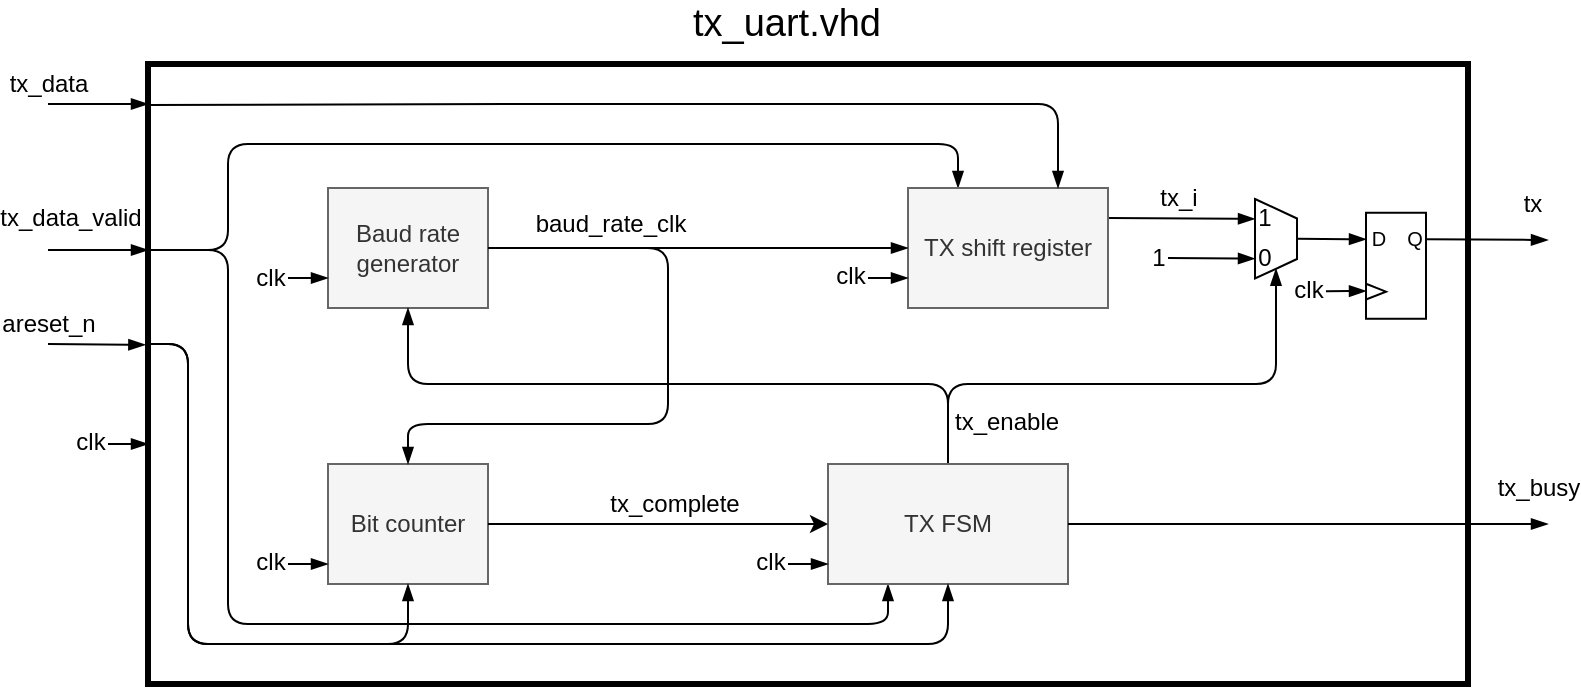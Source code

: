 <mxfile scale="2" border="0">
    <diagram id="yUE5iZ8mLl_cM_Y-DyXM" name="Page-1">
        <mxGraphModel dx="1649" dy="687" grid="1" gridSize="10" guides="1" tooltips="1" connect="1" arrows="1" fold="1" page="1" pageScale="1" pageWidth="827" pageHeight="1169" math="0" shadow="0">
            <root>
                <mxCell id="0"/>
                <mxCell id="1" parent="0"/>
                <mxCell id="11" value="" style="rounded=0;whiteSpace=wrap;html=1;gradientColor=none;fillColor=none;strokeWidth=3;" parent="1" vertex="1">
                    <mxGeometry x="100" y="150" width="660" height="310" as="geometry"/>
                </mxCell>
                <mxCell id="17" style="edgeStyle=none;html=1;entryX=0.25;entryY=0;entryDx=0;entryDy=0;endArrow=blockThin;endFill=1;" parent="1" target="5" edge="1">
                    <mxGeometry relative="1" as="geometry">
                        <mxPoint x="100" y="243" as="sourcePoint"/>
                        <Array as="points">
                            <mxPoint x="140" y="243"/>
                            <mxPoint x="140" y="220"/>
                            <mxPoint x="140" y="190"/>
                            <mxPoint x="300" y="190"/>
                            <mxPoint x="505" y="190"/>
                        </Array>
                    </mxGeometry>
                </mxCell>
                <mxCell id="18" style="edgeStyle=none;html=1;entryX=0.25;entryY=1;entryDx=0;entryDy=0;endArrow=blockThin;endFill=1;" parent="1" target="6" edge="1">
                    <mxGeometry relative="1" as="geometry">
                        <mxPoint x="100" y="243" as="sourcePoint"/>
                        <Array as="points">
                            <mxPoint x="140" y="243"/>
                            <mxPoint x="140" y="340"/>
                            <mxPoint x="140" y="430"/>
                            <mxPoint x="320" y="430"/>
                            <mxPoint x="470" y="430"/>
                        </Array>
                    </mxGeometry>
                </mxCell>
                <mxCell id="19" value="&lt;font style=&quot;font-size: 12px&quot;&gt;tx&lt;/font&gt;" style="edgeStyle=none;html=1;exitX=1;exitY=0.25;exitDx=0;exitDy=0;endArrow=blockThin;endFill=1;" parent="1" source="84" edge="1">
                    <mxGeometry x="0.732" y="18" relative="1" as="geometry">
                        <mxPoint x="800" y="238" as="targetPoint"/>
                        <mxPoint x="740" y="238" as="sourcePoint"/>
                        <mxPoint as="offset"/>
                    </mxGeometry>
                </mxCell>
                <mxCell id="3" value="Baud rate &lt;br&gt;generator" style="rounded=0;whiteSpace=wrap;html=1;fillColor=#f5f5f5;fontColor=#333333;strokeColor=#666666;" parent="1" vertex="1">
                    <mxGeometry x="190" y="212" width="80" height="60" as="geometry"/>
                </mxCell>
                <mxCell id="4" value="Bit counter" style="rounded=0;whiteSpace=wrap;html=1;fillColor=#f5f5f5;fontColor=#333333;strokeColor=#666666;" parent="1" vertex="1">
                    <mxGeometry x="190" y="350" width="80" height="60" as="geometry"/>
                </mxCell>
                <mxCell id="26" style="edgeStyle=none;html=1;exitX=1;exitY=0.25;exitDx=0;exitDy=0;entryX=0.25;entryY=1;entryDx=0;entryDy=0;endArrow=blockThin;endFill=1;strokeWidth=1;strokeColor=default;" parent="1" source="5" target="7" edge="1">
                    <mxGeometry relative="1" as="geometry">
                        <mxPoint x="550" y="220" as="sourcePoint"/>
                        <Array as="points"/>
                    </mxGeometry>
                </mxCell>
                <mxCell id="39" value="&lt;font style=&quot;font-size: 12px&quot;&gt;tx_i&lt;/font&gt;" style="edgeLabel;html=1;align=center;verticalAlign=middle;resizable=0;points=[];" parent="26" vertex="1" connectable="0">
                    <mxGeometry x="-0.063" relative="1" as="geometry">
                        <mxPoint y="-10" as="offset"/>
                    </mxGeometry>
                </mxCell>
                <mxCell id="5" value="TX shift register" style="rounded=0;whiteSpace=wrap;html=1;fillColor=#f5f5f5;fontColor=#333333;strokeColor=#666666;" parent="1" vertex="1">
                    <mxGeometry x="480" y="212" width="100" height="60" as="geometry"/>
                </mxCell>
                <mxCell id="8" style="edgeStyle=none;html=1;exitX=0.5;exitY=0;exitDx=0;exitDy=0;entryX=1;entryY=0.5;entryDx=0;entryDy=0;endArrow=blockThin;endFill=1;" parent="1" source="6" target="7" edge="1">
                    <mxGeometry relative="1" as="geometry">
                        <Array as="points">
                            <mxPoint x="500" y="310"/>
                            <mxPoint x="580" y="310"/>
                            <mxPoint x="664" y="310"/>
                        </Array>
                    </mxGeometry>
                </mxCell>
                <mxCell id="9" value="&lt;font style=&quot;font-size: 12px&quot;&gt;tx_enable&lt;/font&gt;" style="edgeLabel;html=1;align=center;verticalAlign=middle;resizable=0;points=[];" parent="8" vertex="1" connectable="0">
                    <mxGeometry x="0.367" y="-1" relative="1" as="geometry">
                        <mxPoint x="-110" y="18" as="offset"/>
                    </mxGeometry>
                </mxCell>
                <mxCell id="10" style="edgeStyle=none;html=1;exitX=0.5;exitY=0;exitDx=0;exitDy=0;entryX=0.5;entryY=1;entryDx=0;entryDy=0;endArrow=blockThin;endFill=1;" parent="1" source="6" target="3" edge="1">
                    <mxGeometry relative="1" as="geometry">
                        <Array as="points">
                            <mxPoint x="500" y="310"/>
                            <mxPoint x="380" y="310"/>
                            <mxPoint x="230" y="310"/>
                        </Array>
                    </mxGeometry>
                </mxCell>
                <mxCell id="6" value="TX FSM" style="rounded=0;whiteSpace=wrap;html=1;fillColor=#f5f5f5;fontColor=#333333;strokeColor=#666666;" parent="1" vertex="1">
                    <mxGeometry x="440" y="350" width="120" height="60" as="geometry"/>
                </mxCell>
                <mxCell id="85" style="edgeStyle=none;rounded=1;html=1;exitX=0.5;exitY=0;exitDx=0;exitDy=0;entryX=0;entryY=0.25;entryDx=0;entryDy=0;fontSize=12;endArrow=blockThin;endFill=1;strokeColor=default;strokeWidth=1;" parent="1" source="7" target="84" edge="1">
                    <mxGeometry relative="1" as="geometry"/>
                </mxCell>
                <mxCell id="7" value="" style="shape=trapezoid;perimeter=trapezoidPerimeter;whiteSpace=wrap;html=1;fixedSize=1;rotation=90;size=9.75;" parent="1" vertex="1">
                    <mxGeometry x="644.13" y="226.88" width="39.75" height="21" as="geometry"/>
                </mxCell>
                <mxCell id="13" style="edgeStyle=none;html=1;endArrow=blockThin;endFill=1;" parent="1" edge="1">
                    <mxGeometry relative="1" as="geometry">
                        <mxPoint x="100" y="243" as="targetPoint"/>
                        <mxPoint x="50" y="243" as="sourcePoint"/>
                        <Array as="points">
                            <mxPoint x="90" y="243"/>
                        </Array>
                    </mxGeometry>
                </mxCell>
                <mxCell id="14" value="&lt;font style=&quot;font-size: 12px&quot;&gt;tx_data_valid&lt;/font&gt;" style="edgeLabel;html=1;align=center;verticalAlign=middle;resizable=0;points=[];" parent="13" vertex="1" connectable="0">
                    <mxGeometry x="-0.458" relative="1" as="geometry">
                        <mxPoint x="-3" y="-16" as="offset"/>
                    </mxGeometry>
                </mxCell>
                <mxCell id="31" value="" style="endArrow=blockThin;html=1;strokeColor=default;strokeWidth=1;entryX=0.75;entryY=1;entryDx=0;entryDy=0;endFill=1;" parent="1" target="7" edge="1">
                    <mxGeometry width="50" height="50" relative="1" as="geometry">
                        <mxPoint x="610" y="247" as="sourcePoint"/>
                        <mxPoint x="644.13" y="247.88" as="targetPoint"/>
                        <Array as="points"/>
                    </mxGeometry>
                </mxCell>
                <mxCell id="32" value="&lt;font style=&quot;font-size: 12px&quot;&gt;1&lt;/font&gt;" style="edgeLabel;html=1;align=center;verticalAlign=middle;resizable=0;points=[];" parent="31" vertex="1" connectable="0">
                    <mxGeometry x="-0.386" y="1" relative="1" as="geometry">
                        <mxPoint x="-19" y="1" as="offset"/>
                    </mxGeometry>
                </mxCell>
                <mxCell id="33" value="1" style="text;html=1;resizable=0;autosize=1;align=center;verticalAlign=middle;points=[];fillColor=none;strokeColor=none;rounded=0;" parent="1" vertex="1">
                    <mxGeometry x="648" y="217" width="20" height="20" as="geometry"/>
                </mxCell>
                <mxCell id="35" value="0" style="text;html=1;resizable=0;autosize=1;align=center;verticalAlign=middle;points=[];fillColor=none;strokeColor=none;rounded=0;" parent="1" vertex="1">
                    <mxGeometry x="648" y="237" width="20" height="20" as="geometry"/>
                </mxCell>
                <mxCell id="37" value="" style="endArrow=classic;html=1;rounded=0;strokeColor=default;strokeWidth=1;entryX=0;entryY=0.5;entryDx=0;entryDy=0;exitX=1;exitY=0.5;exitDx=0;exitDy=0;" parent="1" source="4" target="6" edge="1">
                    <mxGeometry width="50" height="50" relative="1" as="geometry">
                        <mxPoint x="560" y="260" as="sourcePoint"/>
                        <mxPoint x="610" y="210" as="targetPoint"/>
                    </mxGeometry>
                </mxCell>
                <mxCell id="38" value="&lt;font style=&quot;font-size: 12px&quot;&gt;tx_complete&lt;/font&gt;" style="edgeLabel;html=1;align=center;verticalAlign=middle;resizable=0;points=[];" parent="37" vertex="1" connectable="0">
                    <mxGeometry x="0.32" y="1" relative="1" as="geometry">
                        <mxPoint x="-19" y="-9" as="offset"/>
                    </mxGeometry>
                </mxCell>
                <mxCell id="40" value="" style="endArrow=blockThin;html=1;rounded=1;strokeColor=default;strokeWidth=1;entryX=0.75;entryY=0;entryDx=0;entryDy=0;exitX=-0.002;exitY=0.066;exitDx=0;exitDy=0;exitPerimeter=0;endFill=1;" parent="1" source="11" target="5" edge="1">
                    <mxGeometry x="-1" y="10" width="50" height="50" relative="1" as="geometry">
                        <mxPoint x="50" y="170" as="sourcePoint"/>
                        <mxPoint x="330" y="200" as="targetPoint"/>
                        <Array as="points">
                            <mxPoint x="290" y="170"/>
                            <mxPoint x="555" y="170"/>
                        </Array>
                        <mxPoint as="offset"/>
                    </mxGeometry>
                </mxCell>
                <mxCell id="41" value="&lt;font style=&quot;font-size: 19px&quot;&gt;tx_uart.vhd&lt;/font&gt;" style="text;html=1;resizable=0;autosize=1;align=center;verticalAlign=middle;points=[];fillColor=none;strokeColor=none;rounded=0;" parent="1" vertex="1">
                    <mxGeometry x="364" y="120" width="110" height="20" as="geometry"/>
                </mxCell>
                <mxCell id="42" value="" style="endArrow=blockThin;html=1;rounded=1;fontSize=19;strokeColor=default;strokeWidth=1;exitX=1;exitY=0.5;exitDx=0;exitDy=0;endFill=1;" parent="1" source="6" edge="1">
                    <mxGeometry width="50" height="50" relative="1" as="geometry">
                        <mxPoint x="350" y="350" as="sourcePoint"/>
                        <mxPoint x="800" y="380" as="targetPoint"/>
                    </mxGeometry>
                </mxCell>
                <mxCell id="43" value="&lt;font style=&quot;font-size: 12px&quot;&gt;tx_busy&lt;/font&gt;" style="edgeLabel;html=1;align=center;verticalAlign=middle;resizable=0;points=[];fontSize=19;" parent="42" vertex="1" connectable="0">
                    <mxGeometry x="0.762" y="-2" relative="1" as="geometry">
                        <mxPoint x="23" y="-22" as="offset"/>
                    </mxGeometry>
                </mxCell>
                <mxCell id="44" style="edgeStyle=none;html=1;entryX=0.5;entryY=1;entryDx=0;entryDy=0;endArrow=blockThin;endFill=1;" parent="1" target="6" edge="1">
                    <mxGeometry relative="1" as="geometry">
                        <mxPoint x="100" y="290" as="sourcePoint"/>
                        <mxPoint x="510" y="420" as="targetPoint"/>
                        <Array as="points">
                            <mxPoint x="120" y="290"/>
                            <mxPoint x="120" y="350"/>
                            <mxPoint x="120" y="440"/>
                            <mxPoint x="330" y="440"/>
                            <mxPoint x="500" y="440"/>
                        </Array>
                    </mxGeometry>
                </mxCell>
                <mxCell id="49" value="" style="endArrow=blockThin;html=1;rounded=1;fontSize=12;strokeColor=default;strokeWidth=1;entryX=-0.002;entryY=0.453;entryDx=0;entryDy=0;entryPerimeter=0;endFill=1;" parent="1" target="11" edge="1">
                    <mxGeometry width="50" height="50" relative="1" as="geometry">
                        <mxPoint x="50" y="290" as="sourcePoint"/>
                        <mxPoint x="400" y="300" as="targetPoint"/>
                    </mxGeometry>
                </mxCell>
                <mxCell id="50" value="areset_n" style="edgeLabel;html=1;align=center;verticalAlign=middle;resizable=0;points=[];fontSize=12;" parent="49" vertex="1" connectable="0">
                    <mxGeometry x="-0.56" y="3" relative="1" as="geometry">
                        <mxPoint x="-11" y="-7" as="offset"/>
                    </mxGeometry>
                </mxCell>
                <mxCell id="51" value="" style="endArrow=blockThin;html=1;rounded=1;fontSize=12;strokeColor=default;strokeWidth=1;endFill=1;" parent="1" edge="1">
                    <mxGeometry width="50" height="50" relative="1" as="geometry">
                        <mxPoint x="50" y="170" as="sourcePoint"/>
                        <mxPoint x="100" y="170" as="targetPoint"/>
                    </mxGeometry>
                </mxCell>
                <mxCell id="52" value="tx_data" style="edgeLabel;html=1;align=center;verticalAlign=middle;resizable=0;points=[];fontSize=12;" parent="51" vertex="1" connectable="0">
                    <mxGeometry x="-0.403" y="3" relative="1" as="geometry">
                        <mxPoint x="-15" y="-7" as="offset"/>
                    </mxGeometry>
                </mxCell>
                <mxCell id="59" style="edgeStyle=none;rounded=1;html=1;exitX=1;exitY=0.5;exitDx=0;exitDy=0;fontSize=12;endArrow=blockThin;endFill=1;strokeColor=default;strokeWidth=1;" parent="1" source="3" edge="1">
                    <mxGeometry relative="1" as="geometry">
                        <mxPoint x="407" y="237.38" as="sourcePoint"/>
                        <mxPoint x="480" y="242" as="targetPoint"/>
                        <Array as="points"/>
                    </mxGeometry>
                </mxCell>
                <mxCell id="67" style="edgeStyle=none;rounded=1;html=1;entryX=0.5;entryY=0;entryDx=0;entryDy=0;fontSize=10;endArrow=blockThin;endFill=1;strokeColor=default;strokeWidth=1;exitX=1;exitY=0.5;exitDx=0;exitDy=0;" parent="1" source="3" target="4" edge="1">
                    <mxGeometry relative="1" as="geometry">
                        <mxPoint x="410" y="240" as="sourcePoint"/>
                        <Array as="points">
                            <mxPoint x="360" y="242"/>
                            <mxPoint x="360" y="280"/>
                            <mxPoint x="360" y="330"/>
                            <mxPoint x="230" y="330"/>
                        </Array>
                    </mxGeometry>
                </mxCell>
                <mxCell id="69" value="&lt;font style=&quot;font-size: 12px&quot;&gt;baud_rate_clk&lt;/font&gt;" style="edgeLabel;html=1;align=center;verticalAlign=middle;resizable=0;points=[];fontSize=10;" parent="67" vertex="1" connectable="0">
                    <mxGeometry x="-0.667" y="1" relative="1" as="geometry">
                        <mxPoint x="6" y="-11" as="offset"/>
                    </mxGeometry>
                </mxCell>
                <mxCell id="73" value="" style="endArrow=blockThin;html=1;rounded=1;fontSize=10;strokeColor=default;strokeWidth=1;entryX=0;entryY=0.5;entryDx=0;entryDy=0;endFill=1;" parent="1" edge="1">
                    <mxGeometry width="50" height="50" relative="1" as="geometry">
                        <mxPoint x="170" y="257.06" as="sourcePoint"/>
                        <mxPoint x="190" y="257.0" as="targetPoint"/>
                    </mxGeometry>
                </mxCell>
                <mxCell id="74" value="&lt;font style=&quot;font-size: 12px&quot;&gt;clk&lt;/font&gt;" style="edgeLabel;html=1;align=center;verticalAlign=middle;resizable=0;points=[];fontSize=10;" parent="73" vertex="1" connectable="0">
                    <mxGeometry x="-0.57" y="1" relative="1" as="geometry">
                        <mxPoint x="-14" y="1" as="offset"/>
                    </mxGeometry>
                </mxCell>
                <mxCell id="75" value="" style="endArrow=blockThin;html=1;rounded=1;fontSize=10;strokeColor=default;strokeWidth=1;entryX=0;entryY=0.5;entryDx=0;entryDy=0;endFill=1;" parent="1" edge="1">
                    <mxGeometry width="50" height="50" relative="1" as="geometry">
                        <mxPoint x="170" y="400.06" as="sourcePoint"/>
                        <mxPoint x="190" y="400.0" as="targetPoint"/>
                    </mxGeometry>
                </mxCell>
                <mxCell id="76" value="&lt;font style=&quot;font-size: 12px&quot;&gt;clk&lt;/font&gt;" style="edgeLabel;html=1;align=center;verticalAlign=middle;resizable=0;points=[];fontSize=10;" parent="75" vertex="1" connectable="0">
                    <mxGeometry x="-0.57" y="1" relative="1" as="geometry">
                        <mxPoint x="-14" as="offset"/>
                    </mxGeometry>
                </mxCell>
                <mxCell id="77" value="" style="endArrow=blockThin;html=1;rounded=1;fontSize=10;strokeColor=default;strokeWidth=1;entryX=0;entryY=0.5;entryDx=0;entryDy=0;endFill=1;" parent="1" edge="1">
                    <mxGeometry width="50" height="50" relative="1" as="geometry">
                        <mxPoint x="420" y="400.06" as="sourcePoint"/>
                        <mxPoint x="440" y="400.0" as="targetPoint"/>
                    </mxGeometry>
                </mxCell>
                <mxCell id="78" value="&lt;font style=&quot;font-size: 12px&quot;&gt;clk&lt;/font&gt;" style="edgeLabel;html=1;align=center;verticalAlign=middle;resizable=0;points=[];fontSize=10;" parent="77" vertex="1" connectable="0">
                    <mxGeometry x="-0.57" y="1" relative="1" as="geometry">
                        <mxPoint x="-14" as="offset"/>
                    </mxGeometry>
                </mxCell>
                <mxCell id="79" value="" style="endArrow=blockThin;html=1;rounded=1;fontSize=10;strokeColor=default;strokeWidth=1;entryX=0;entryY=0.5;entryDx=0;entryDy=0;endFill=1;" parent="1" edge="1">
                    <mxGeometry width="50" height="50" relative="1" as="geometry">
                        <mxPoint x="460" y="257.06" as="sourcePoint"/>
                        <mxPoint x="480" y="257.0" as="targetPoint"/>
                    </mxGeometry>
                </mxCell>
                <mxCell id="80" value="&lt;font style=&quot;font-size: 12px&quot;&gt;clk&lt;/font&gt;" style="edgeLabel;html=1;align=center;verticalAlign=middle;resizable=0;points=[];fontSize=10;" parent="79" vertex="1" connectable="0">
                    <mxGeometry x="-0.57" y="1" relative="1" as="geometry">
                        <mxPoint x="-14" as="offset"/>
                    </mxGeometry>
                </mxCell>
                <mxCell id="81" value="" style="endArrow=blockThin;html=1;rounded=1;fontSize=10;strokeColor=default;strokeWidth=1;entryX=0;entryY=0.5;entryDx=0;entryDy=0;endFill=1;" parent="1" edge="1">
                    <mxGeometry width="50" height="50" relative="1" as="geometry">
                        <mxPoint x="80.0" y="340.06" as="sourcePoint"/>
                        <mxPoint x="100.0" y="340.0" as="targetPoint"/>
                    </mxGeometry>
                </mxCell>
                <mxCell id="82" value="&lt;font style=&quot;font-size: 12px&quot;&gt;clk&lt;/font&gt;" style="edgeLabel;html=1;align=center;verticalAlign=middle;resizable=0;points=[];fontSize=10;" parent="81" vertex="1" connectable="0">
                    <mxGeometry x="-0.57" y="1" relative="1" as="geometry">
                        <mxPoint x="-14" as="offset"/>
                    </mxGeometry>
                </mxCell>
                <mxCell id="84" value="" style="rounded=0;whiteSpace=wrap;html=1;fontSize=12;strokeWidth=1;fillColor=none;gradientColor=none;" parent="1" vertex="1">
                    <mxGeometry x="709" y="224.38" width="30" height="53" as="geometry"/>
                </mxCell>
                <mxCell id="86" value="&lt;font style=&quot;font-size: 10px&quot;&gt;Q&lt;/font&gt;" style="text;html=1;resizable=0;autosize=1;align=center;verticalAlign=middle;points=[];fillColor=none;strokeColor=none;rounded=0;fontSize=12;" parent="1" vertex="1">
                    <mxGeometry x="723" y="226.88" width="20" height="20" as="geometry"/>
                </mxCell>
                <mxCell id="87" value="&lt;font style=&quot;font-size: 10px&quot;&gt;D&lt;/font&gt;" style="text;html=1;resizable=0;autosize=1;align=center;verticalAlign=middle;points=[];fillColor=none;strokeColor=none;rounded=0;fontSize=12;" parent="1" vertex="1">
                    <mxGeometry x="705" y="226.88" width="20" height="20" as="geometry"/>
                </mxCell>
                <mxCell id="88" value="" style="triangle;whiteSpace=wrap;html=1;fontSize=10;strokeWidth=1;fillColor=none;gradientColor=none;" parent="1" vertex="1">
                    <mxGeometry x="709" y="259.88" width="10" height="7.88" as="geometry"/>
                </mxCell>
                <mxCell id="89" value="" style="endArrow=blockThin;html=1;rounded=1;fontSize=10;strokeColor=default;strokeWidth=1;entryX=0;entryY=0.5;entryDx=0;entryDy=0;endFill=1;" parent="1" edge="1">
                    <mxGeometry x="0.1" width="50" height="50" relative="1" as="geometry">
                        <mxPoint x="689" y="263.58" as="sourcePoint"/>
                        <mxPoint x="709" y="263.52" as="targetPoint"/>
                        <mxPoint as="offset"/>
                    </mxGeometry>
                </mxCell>
                <mxCell id="90" value="&lt;font style=&quot;font-size: 12px&quot;&gt;clk&lt;/font&gt;" style="edgeLabel;html=1;align=center;verticalAlign=middle;resizable=0;points=[];fontSize=10;" parent="89" vertex="1" connectable="0">
                    <mxGeometry x="-0.57" y="1" relative="1" as="geometry">
                        <mxPoint x="-14" as="offset"/>
                    </mxGeometry>
                </mxCell>
                <mxCell id="91" style="edgeStyle=none;html=1;entryX=0.5;entryY=1;entryDx=0;entryDy=0;endArrow=blockThin;endFill=1;" edge="1" parent="1" target="4">
                    <mxGeometry relative="1" as="geometry">
                        <mxPoint x="100" y="290" as="sourcePoint"/>
                        <mxPoint x="500" y="410" as="targetPoint"/>
                        <Array as="points">
                            <mxPoint x="120" y="290"/>
                            <mxPoint x="120" y="350"/>
                            <mxPoint x="120" y="440"/>
                            <mxPoint x="230" y="440"/>
                        </Array>
                    </mxGeometry>
                </mxCell>
            </root>
        </mxGraphModel>
    </diagram>
</mxfile>